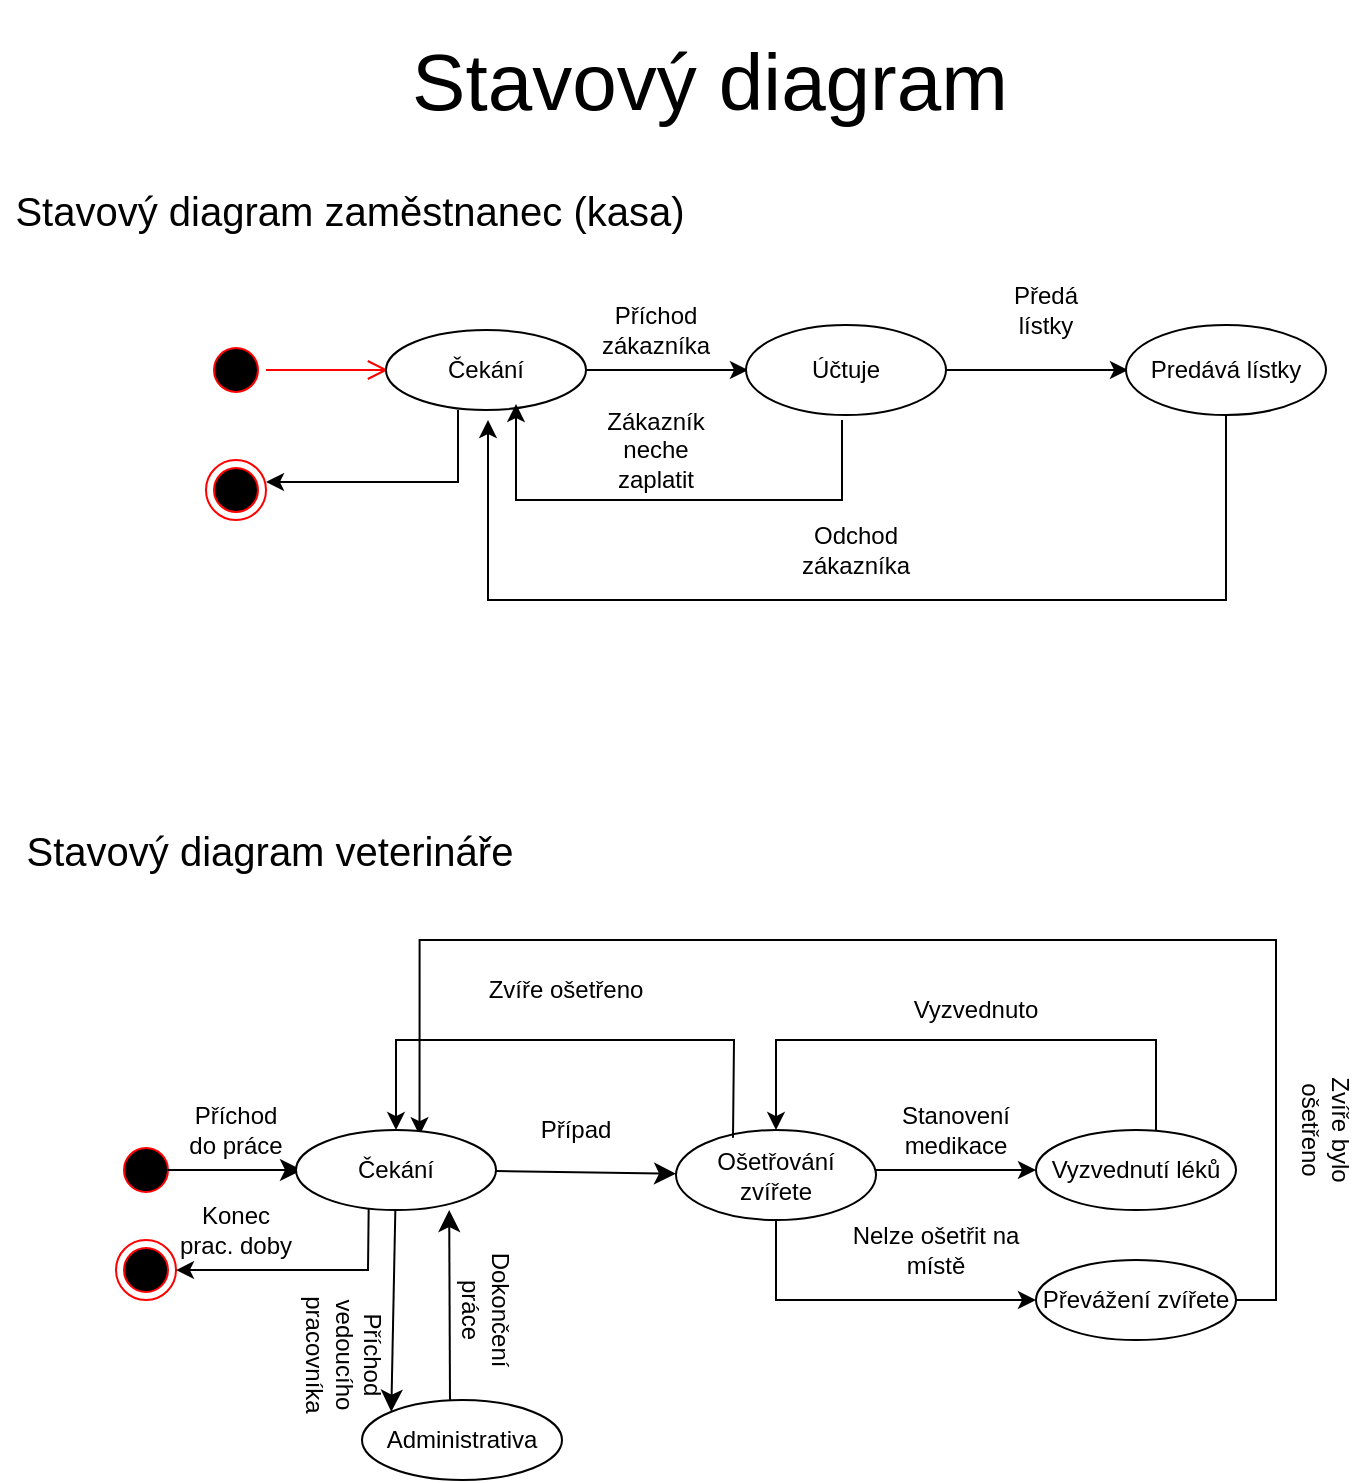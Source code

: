 <mxfile version="24.9.3">
  <diagram name="Stránka-1" id="RXHvgZyDI0Gxo-pbC9QY">
    <mxGraphModel dx="989" dy="655" grid="1" gridSize="10" guides="1" tooltips="1" connect="1" arrows="1" fold="1" page="1" pageScale="1" pageWidth="827" pageHeight="1169" math="0" shadow="0">
      <root>
        <mxCell id="0" />
        <mxCell id="1" parent="0" />
        <mxCell id="wwftFuaNUfHykvb4Xg1Z-1" value="&lt;font style=&quot;font-size: 40px;&quot;&gt;Stavový diagram&lt;/font&gt;" style="text;strokeColor=none;align=center;fillColor=none;html=1;verticalAlign=middle;whiteSpace=wrap;rounded=0;" parent="1" vertex="1">
          <mxGeometry x="204" width="420" height="80" as="geometry" />
        </mxCell>
        <mxCell id="wwftFuaNUfHykvb4Xg1Z-2" value="" style="ellipse;html=1;shape=startState;fillColor=#000000;strokeColor=#ff0000;" parent="1" vertex="1">
          <mxGeometry x="117" y="570.02" width="30" height="30" as="geometry" />
        </mxCell>
        <mxCell id="wwftFuaNUfHykvb4Xg1Z-6" value="&lt;font style=&quot;font-size: 20px;&quot;&gt;Stavový diagram veterináře&lt;/font&gt;" style="text;strokeColor=none;align=center;fillColor=none;html=1;verticalAlign=middle;whiteSpace=wrap;rounded=0;" parent="1" vertex="1">
          <mxGeometry x="59" y="410" width="270" height="30" as="geometry" />
        </mxCell>
        <mxCell id="wwftFuaNUfHykvb4Xg1Z-17" style="edgeStyle=orthogonalEdgeStyle;rounded=0;orthogonalLoop=1;jettySize=auto;html=1;exitX=1;exitY=0.444;exitDx=0;exitDy=0;entryX=0;entryY=0.5;entryDx=0;entryDy=0;exitPerimeter=0;" parent="1" source="wwftFuaNUfHykvb4Xg1Z-15" target="wwftFuaNUfHykvb4Xg1Z-18" edge="1">
          <mxGeometry relative="1" as="geometry">
            <mxPoint x="577" y="585.242" as="targetPoint" />
            <Array as="points" />
          </mxGeometry>
        </mxCell>
        <mxCell id="wwftFuaNUfHykvb4Xg1Z-23" style="edgeStyle=orthogonalEdgeStyle;rounded=0;orthogonalLoop=1;jettySize=auto;html=1;" parent="1" source="wwftFuaNUfHykvb4Xg1Z-15" edge="1">
          <mxGeometry relative="1" as="geometry">
            <mxPoint x="577" y="650.02" as="targetPoint" />
            <Array as="points">
              <mxPoint x="447" y="650.02" />
            </Array>
          </mxGeometry>
        </mxCell>
        <mxCell id="wwftFuaNUfHykvb4Xg1Z-15" value="Ošetřování zvířete" style="ellipse;whiteSpace=wrap;html=1;" parent="1" vertex="1">
          <mxGeometry x="397" y="565.02" width="100" height="45" as="geometry" />
        </mxCell>
        <mxCell id="kqlglfFaQEKiYNzMw8rl-9" value="" style="edgeStyle=none;curved=1;rounded=0;orthogonalLoop=1;jettySize=auto;html=1;fontSize=12;startSize=8;endSize=8;" edge="1" parent="1">
          <mxGeometry relative="1" as="geometry">
            <mxPoint x="284" y="700" as="sourcePoint" />
            <mxPoint x="283.598" y="605.018" as="targetPoint" />
          </mxGeometry>
        </mxCell>
        <mxCell id="wwftFuaNUfHykvb4Xg1Z-16" value="Administrativa" style="ellipse;whiteSpace=wrap;html=1;" parent="1" vertex="1">
          <mxGeometry x="240" y="700" width="100" height="40" as="geometry" />
        </mxCell>
        <mxCell id="wwftFuaNUfHykvb4Xg1Z-21" style="edgeStyle=orthogonalEdgeStyle;rounded=0;orthogonalLoop=1;jettySize=auto;html=1;entryX=0.5;entryY=0;entryDx=0;entryDy=0;" parent="1" source="wwftFuaNUfHykvb4Xg1Z-18" target="wwftFuaNUfHykvb4Xg1Z-15" edge="1">
          <mxGeometry relative="1" as="geometry">
            <mxPoint x="627" y="490.02" as="targetPoint" />
            <Array as="points">
              <mxPoint x="637" y="520.02" />
              <mxPoint x="447" y="520.02" />
            </Array>
          </mxGeometry>
        </mxCell>
        <mxCell id="wwftFuaNUfHykvb4Xg1Z-18" value="Vyzvednutí léků" style="ellipse;whiteSpace=wrap;html=1;" parent="1" vertex="1">
          <mxGeometry x="577" y="565.02" width="100" height="40" as="geometry" />
        </mxCell>
        <mxCell id="wwftFuaNUfHykvb4Xg1Z-19" value="Případ" style="text;strokeColor=none;align=center;fillColor=none;html=1;verticalAlign=middle;whiteSpace=wrap;rounded=0;" parent="1" vertex="1">
          <mxGeometry x="317" y="550.02" width="60" height="30" as="geometry" />
        </mxCell>
        <mxCell id="wwftFuaNUfHykvb4Xg1Z-20" value="Stanovení medikace" style="text;strokeColor=none;align=center;fillColor=none;html=1;verticalAlign=middle;whiteSpace=wrap;rounded=0;" parent="1" vertex="1">
          <mxGeometry x="507" y="550.02" width="60" height="30" as="geometry" />
        </mxCell>
        <mxCell id="wwftFuaNUfHykvb4Xg1Z-22" value="Vyzvednuto" style="text;strokeColor=none;align=center;fillColor=none;html=1;verticalAlign=middle;whiteSpace=wrap;rounded=0;" parent="1" vertex="1">
          <mxGeometry x="497" y="490.02" width="100" height="30" as="geometry" />
        </mxCell>
        <mxCell id="wwftFuaNUfHykvb4Xg1Z-24" value="Převážení zvířete" style="ellipse;whiteSpace=wrap;html=1;" parent="1" vertex="1">
          <mxGeometry x="577" y="630.02" width="100" height="40" as="geometry" />
        </mxCell>
        <mxCell id="wwftFuaNUfHykvb4Xg1Z-25" value="Nelze ošetřit na místě" style="text;strokeColor=none;align=center;fillColor=none;html=1;verticalAlign=middle;whiteSpace=wrap;rounded=0;" parent="1" vertex="1">
          <mxGeometry x="477" y="610.02" width="100" height="30" as="geometry" />
        </mxCell>
        <mxCell id="wwftFuaNUfHykvb4Xg1Z-28" value="" style="endArrow=classic;html=1;rounded=0;entryX=0.5;entryY=0;entryDx=0;entryDy=0;exitX=0.285;exitY=0.085;exitDx=0;exitDy=0;exitPerimeter=0;" parent="1" source="wwftFuaNUfHykvb4Xg1Z-15" edge="1">
          <mxGeometry width="50" height="50" relative="1" as="geometry">
            <mxPoint x="413" y="520.02" as="sourcePoint" />
            <mxPoint x="257" y="565.02" as="targetPoint" />
            <Array as="points">
              <mxPoint x="426" y="520.02" />
              <mxPoint x="257" y="520.02" />
            </Array>
          </mxGeometry>
        </mxCell>
        <mxCell id="wwftFuaNUfHykvb4Xg1Z-29" value="Zvíře ošetřeno" style="text;strokeColor=none;align=center;fillColor=none;html=1;verticalAlign=middle;whiteSpace=wrap;rounded=0;" parent="1" vertex="1">
          <mxGeometry x="297" y="480.02" width="90" height="30" as="geometry" />
        </mxCell>
        <mxCell id="wwftFuaNUfHykvb4Xg1Z-30" style="edgeStyle=orthogonalEdgeStyle;rounded=0;orthogonalLoop=1;jettySize=auto;html=1;entryX=0.647;entryY=0.065;entryDx=0;entryDy=0;entryPerimeter=0;exitX=1;exitY=0.5;exitDx=0;exitDy=0;" parent="1" source="wwftFuaNUfHykvb4Xg1Z-24" edge="1">
          <mxGeometry relative="1" as="geometry">
            <Array as="points">
              <mxPoint x="697" y="650.02" />
              <mxPoint x="697" y="470.02" />
              <mxPoint x="269" y="470.02" />
            </Array>
            <mxPoint x="268.76" y="567.62" as="targetPoint" />
          </mxGeometry>
        </mxCell>
        <mxCell id="wwftFuaNUfHykvb4Xg1Z-32" value="Zvíře bylo ošetřeno" style="text;strokeColor=none;align=center;fillColor=none;html=1;verticalAlign=middle;whiteSpace=wrap;rounded=0;rotation=90;" parent="1" vertex="1">
          <mxGeometry x="677" y="550.02" width="90" height="30" as="geometry" />
        </mxCell>
        <mxCell id="wwftFuaNUfHykvb4Xg1Z-33" value="" style="ellipse;html=1;shape=endState;fillColor=#000000;strokeColor=#ff0000;" parent="1" vertex="1">
          <mxGeometry x="117" y="620.02" width="30" height="30" as="geometry" />
        </mxCell>
        <mxCell id="wwftFuaNUfHykvb4Xg1Z-34" value="" style="endArrow=classic;html=1;rounded=0;entryX=1;entryY=0.5;entryDx=0;entryDy=0;exitX=0.33;exitY=0.849;exitDx=0;exitDy=0;exitPerimeter=0;" parent="1" target="wwftFuaNUfHykvb4Xg1Z-33" edge="1">
          <mxGeometry width="50" height="50" relative="1" as="geometry">
            <mxPoint x="243.4" y="598.98" as="sourcePoint" />
            <mxPoint x="332" y="640.02" as="targetPoint" />
            <Array as="points">
              <mxPoint x="243" y="635.02" />
            </Array>
          </mxGeometry>
        </mxCell>
        <mxCell id="wwftFuaNUfHykvb4Xg1Z-36" value="&lt;font style=&quot;font-size: 20px;&quot;&gt;Stavový diagram zaměstnanec (kasa)&lt;/font&gt;" style="text;strokeColor=none;align=center;fillColor=none;html=1;verticalAlign=middle;whiteSpace=wrap;rounded=0;" parent="1" vertex="1">
          <mxGeometry x="59" y="90" width="350" height="30" as="geometry" />
        </mxCell>
        <mxCell id="wwftFuaNUfHykvb4Xg1Z-44" value="" style="ellipse;html=1;shape=startState;fillColor=#000000;strokeColor=#ff0000;" parent="1" vertex="1">
          <mxGeometry x="162" y="170" width="30" height="30" as="geometry" />
        </mxCell>
        <mxCell id="wwftFuaNUfHykvb4Xg1Z-45" value="" style="edgeStyle=orthogonalEdgeStyle;html=1;verticalAlign=bottom;endArrow=open;endSize=8;strokeColor=#ff0000;rounded=0;" parent="1" source="wwftFuaNUfHykvb4Xg1Z-44" edge="1">
          <mxGeometry relative="1" as="geometry">
            <mxPoint x="253" y="185" as="targetPoint" />
          </mxGeometry>
        </mxCell>
        <mxCell id="wwftFuaNUfHykvb4Xg1Z-49" style="edgeStyle=orthogonalEdgeStyle;rounded=0;orthogonalLoop=1;jettySize=auto;html=1;" parent="1" source="wwftFuaNUfHykvb4Xg1Z-46" edge="1">
          <mxGeometry relative="1" as="geometry">
            <mxPoint x="433" y="185" as="targetPoint" />
          </mxGeometry>
        </mxCell>
        <mxCell id="wwftFuaNUfHykvb4Xg1Z-46" value="Čekání" style="ellipse;whiteSpace=wrap;html=1;" parent="1" vertex="1">
          <mxGeometry x="252" y="165" width="100" height="40" as="geometry" />
        </mxCell>
        <mxCell id="wwftFuaNUfHykvb4Xg1Z-52" style="edgeStyle=orthogonalEdgeStyle;rounded=0;orthogonalLoop=1;jettySize=auto;html=1;" parent="1" source="wwftFuaNUfHykvb4Xg1Z-50" edge="1">
          <mxGeometry relative="1" as="geometry">
            <mxPoint x="623" y="185" as="targetPoint" />
          </mxGeometry>
        </mxCell>
        <mxCell id="wwftFuaNUfHykvb4Xg1Z-50" value="Účtuje" style="ellipse;whiteSpace=wrap;html=1;" parent="1" vertex="1">
          <mxGeometry x="432" y="162.5" width="100" height="45" as="geometry" />
        </mxCell>
        <mxCell id="wwftFuaNUfHykvb4Xg1Z-51" value="Příchod zákazníka" style="text;strokeColor=none;align=center;fillColor=none;html=1;verticalAlign=middle;whiteSpace=wrap;rounded=0;" parent="1" vertex="1">
          <mxGeometry x="357" y="150" width="60" height="30" as="geometry" />
        </mxCell>
        <mxCell id="wwftFuaNUfHykvb4Xg1Z-56" style="edgeStyle=orthogonalEdgeStyle;rounded=0;orthogonalLoop=1;jettySize=auto;html=1;exitX=0.5;exitY=1;exitDx=0;exitDy=0;" parent="1" source="wwftFuaNUfHykvb4Xg1Z-54" edge="1">
          <mxGeometry relative="1" as="geometry">
            <mxPoint x="303" y="210" as="targetPoint" />
            <Array as="points">
              <mxPoint x="672" y="300" />
              <mxPoint x="303" y="300" />
            </Array>
          </mxGeometry>
        </mxCell>
        <mxCell id="wwftFuaNUfHykvb4Xg1Z-54" value="Predává lístky" style="ellipse;whiteSpace=wrap;html=1;" parent="1" vertex="1">
          <mxGeometry x="622" y="162.5" width="100" height="45" as="geometry" />
        </mxCell>
        <mxCell id="wwftFuaNUfHykvb4Xg1Z-55" value="Předá lístky" style="text;strokeColor=none;align=center;fillColor=none;html=1;verticalAlign=middle;whiteSpace=wrap;rounded=0;" parent="1" vertex="1">
          <mxGeometry x="552" y="140" width="60" height="30" as="geometry" />
        </mxCell>
        <mxCell id="wwftFuaNUfHykvb4Xg1Z-57" value="Odchod zákazníka" style="text;strokeColor=none;align=center;fillColor=none;html=1;verticalAlign=middle;whiteSpace=wrap;rounded=0;" parent="1" vertex="1">
          <mxGeometry x="457" y="260" width="60" height="30" as="geometry" />
        </mxCell>
        <mxCell id="wwftFuaNUfHykvb4Xg1Z-58" value="" style="ellipse;html=1;shape=endState;fillColor=#000000;strokeColor=#ff0000;" parent="1" vertex="1">
          <mxGeometry x="162" y="230" width="30" height="30" as="geometry" />
        </mxCell>
        <mxCell id="wwftFuaNUfHykvb4Xg1Z-59" value="" style="endArrow=classic;html=1;rounded=0;entryX=1;entryY=0.5;entryDx=0;entryDy=0;exitX=0.33;exitY=0.849;exitDx=0;exitDy=0;exitPerimeter=0;" parent="1" edge="1">
          <mxGeometry width="50" height="50" relative="1" as="geometry">
            <mxPoint x="288" y="205" as="sourcePoint" />
            <mxPoint x="192" y="241" as="targetPoint" />
            <Array as="points">
              <mxPoint x="288" y="241.02" />
            </Array>
          </mxGeometry>
        </mxCell>
        <mxCell id="kqlglfFaQEKiYNzMw8rl-1" value="" style="endArrow=classic;html=1;rounded=0;fontSize=12;startSize=8;endSize=8;curved=1;exitX=0.857;exitY=0.499;exitDx=0;exitDy=0;exitPerimeter=0;" edge="1" parent="1" source="wwftFuaNUfHykvb4Xg1Z-2">
          <mxGeometry width="50" height="50" relative="1" as="geometry">
            <mxPoint x="390" y="690" as="sourcePoint" />
            <mxPoint x="210" y="585" as="targetPoint" />
          </mxGeometry>
        </mxCell>
        <mxCell id="kqlglfFaQEKiYNzMw8rl-6" value="" style="edgeStyle=none;curved=1;rounded=0;orthogonalLoop=1;jettySize=auto;html=1;fontSize=12;startSize=8;endSize=8;" edge="1" parent="1" source="kqlglfFaQEKiYNzMw8rl-3" target="wwftFuaNUfHykvb4Xg1Z-15">
          <mxGeometry relative="1" as="geometry" />
        </mxCell>
        <mxCell id="kqlglfFaQEKiYNzMw8rl-8" value="" style="edgeStyle=none;curved=1;rounded=0;orthogonalLoop=1;jettySize=auto;html=1;fontSize=12;startSize=8;endSize=8;entryX=0;entryY=0;entryDx=0;entryDy=0;" edge="1" parent="1" source="kqlglfFaQEKiYNzMw8rl-3" target="wwftFuaNUfHykvb4Xg1Z-16">
          <mxGeometry relative="1" as="geometry" />
        </mxCell>
        <mxCell id="kqlglfFaQEKiYNzMw8rl-3" value="Čekání" style="ellipse;whiteSpace=wrap;html=1;" vertex="1" parent="1">
          <mxGeometry x="207" y="565.02" width="100" height="40" as="geometry" />
        </mxCell>
        <mxCell id="kqlglfFaQEKiYNzMw8rl-7" value="Příchod vedoucího pracovníka" style="text;strokeColor=none;align=center;fillColor=none;html=1;verticalAlign=middle;whiteSpace=wrap;rounded=0;rotation=90;" vertex="1" parent="1">
          <mxGeometry x="190" y="660" width="81" height="34.98" as="geometry" />
        </mxCell>
        <mxCell id="kqlglfFaQEKiYNzMw8rl-10" style="edgeStyle=none;curved=1;rounded=0;orthogonalLoop=1;jettySize=auto;html=1;exitX=1;exitY=0.25;exitDx=0;exitDy=0;fontSize=12;startSize=8;endSize=8;" edge="1" parent="1" source="wwftFuaNUfHykvb4Xg1Z-19" target="wwftFuaNUfHykvb4Xg1Z-19">
          <mxGeometry relative="1" as="geometry" />
        </mxCell>
        <mxCell id="kqlglfFaQEKiYNzMw8rl-11" value="Dokončení práce" style="text;strokeColor=none;align=center;fillColor=none;html=1;verticalAlign=middle;whiteSpace=wrap;rounded=0;rotation=90;" vertex="1" parent="1">
          <mxGeometry x="272" y="640.02" width="60" height="30" as="geometry" />
        </mxCell>
        <mxCell id="kqlglfFaQEKiYNzMw8rl-12" value="Příchod do práce" style="text;strokeColor=none;align=center;fillColor=none;html=1;verticalAlign=middle;whiteSpace=wrap;rounded=0;" vertex="1" parent="1">
          <mxGeometry x="147" y="550.02" width="60" height="30" as="geometry" />
        </mxCell>
        <mxCell id="kqlglfFaQEKiYNzMw8rl-14" value="Konec prac. doby" style="text;strokeColor=none;align=center;fillColor=none;html=1;verticalAlign=middle;whiteSpace=wrap;rounded=0;" vertex="1" parent="1">
          <mxGeometry x="147" y="600.02" width="60" height="30" as="geometry" />
        </mxCell>
        <mxCell id="kqlglfFaQEKiYNzMw8rl-17" style="edgeStyle=orthogonalEdgeStyle;rounded=0;orthogonalLoop=1;jettySize=auto;html=1;" edge="1" parent="1">
          <mxGeometry relative="1" as="geometry">
            <mxPoint x="317" y="202" as="targetPoint" />
            <Array as="points">
              <mxPoint x="480" y="210" />
              <mxPoint x="480" y="250" />
              <mxPoint x="317" y="250" />
            </Array>
            <mxPoint x="480" y="210" as="sourcePoint" />
          </mxGeometry>
        </mxCell>
        <mxCell id="kqlglfFaQEKiYNzMw8rl-18" value="Zákazník neche zaplatit" style="text;strokeColor=none;align=center;fillColor=none;html=1;verticalAlign=middle;whiteSpace=wrap;rounded=0;" vertex="1" parent="1">
          <mxGeometry x="357" y="210" width="60" height="30" as="geometry" />
        </mxCell>
      </root>
    </mxGraphModel>
  </diagram>
</mxfile>
